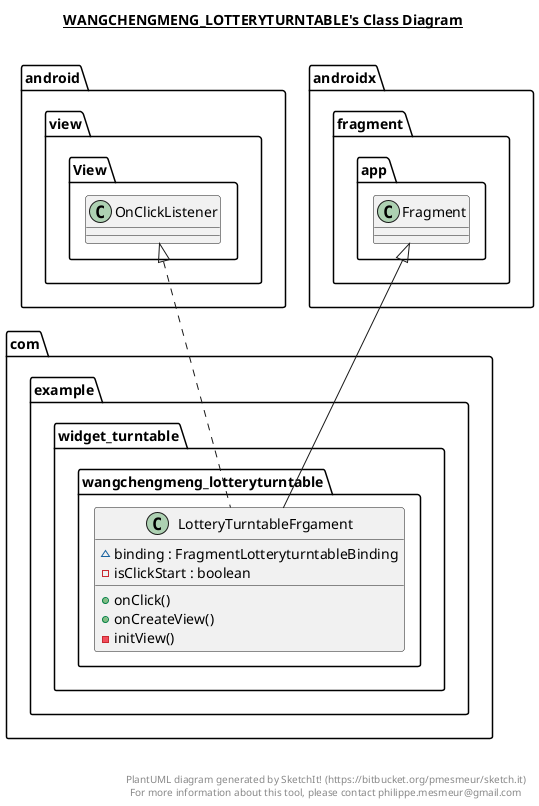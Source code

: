@startuml

title __WANGCHENGMENG_LOTTERYTURNTABLE's Class Diagram__\n

  namespace com.example.widget_turntable {
    namespace wangchengmeng_lotteryturntable {
      class com.example.widget_turntable.wangchengmeng_lotteryturntable.LotteryTurntableFrgament {
          ~ binding : FragmentLotteryturntableBinding
          - isClickStart : boolean
          + onClick()
          + onCreateView()
          - initView()
      }
    }
  }
  

  com.example.widget_turntable.wangchengmeng_lotteryturntable.LotteryTurntableFrgament .up.|> android.view.View.OnClickListener
  com.example.widget_turntable.wangchengmeng_lotteryturntable.LotteryTurntableFrgament -up-|> androidx.fragment.app.Fragment


right footer


PlantUML diagram generated by SketchIt! (https://bitbucket.org/pmesmeur/sketch.it)
For more information about this tool, please contact philippe.mesmeur@gmail.com
endfooter

@enduml
